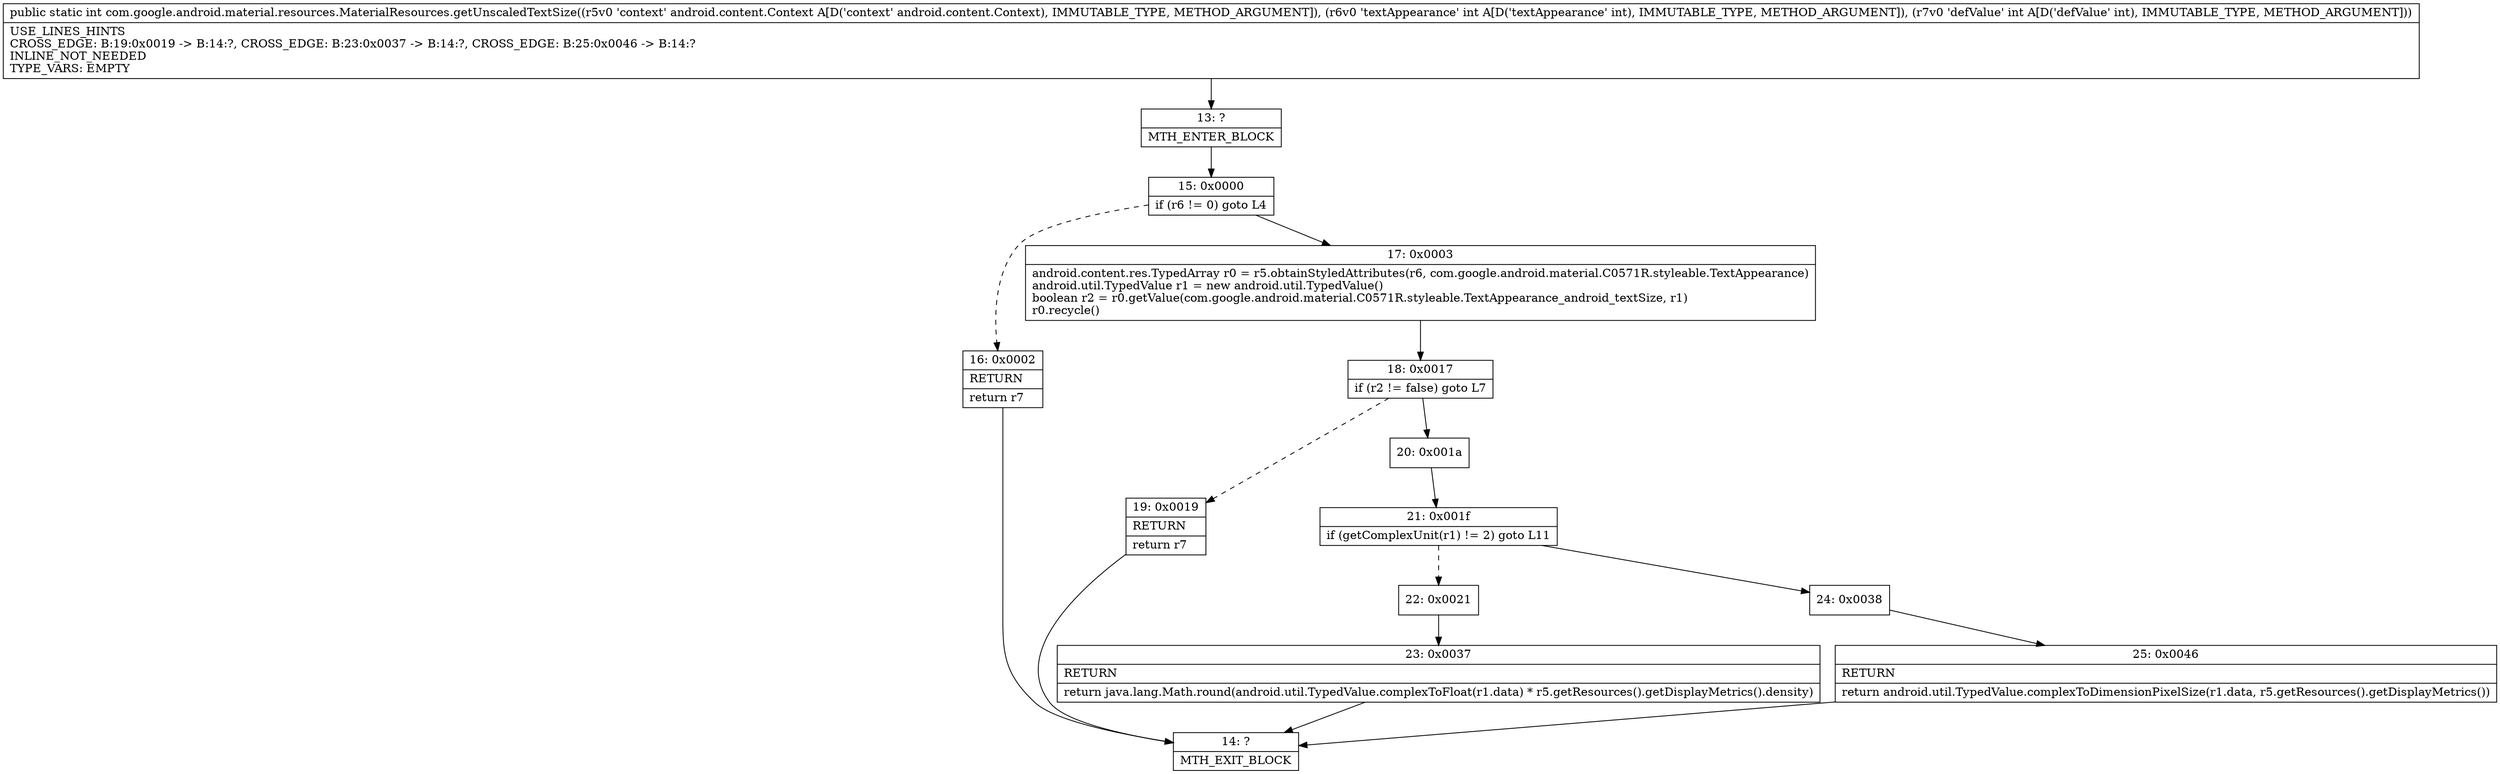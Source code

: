 digraph "CFG forcom.google.android.material.resources.MaterialResources.getUnscaledTextSize(Landroid\/content\/Context;II)I" {
Node_13 [shape=record,label="{13\:\ ?|MTH_ENTER_BLOCK\l}"];
Node_15 [shape=record,label="{15\:\ 0x0000|if (r6 != 0) goto L4\l}"];
Node_16 [shape=record,label="{16\:\ 0x0002|RETURN\l|return r7\l}"];
Node_14 [shape=record,label="{14\:\ ?|MTH_EXIT_BLOCK\l}"];
Node_17 [shape=record,label="{17\:\ 0x0003|android.content.res.TypedArray r0 = r5.obtainStyledAttributes(r6, com.google.android.material.C0571R.styleable.TextAppearance)\landroid.util.TypedValue r1 = new android.util.TypedValue()\lboolean r2 = r0.getValue(com.google.android.material.C0571R.styleable.TextAppearance_android_textSize, r1)\lr0.recycle()\l}"];
Node_18 [shape=record,label="{18\:\ 0x0017|if (r2 != false) goto L7\l}"];
Node_19 [shape=record,label="{19\:\ 0x0019|RETURN\l|return r7\l}"];
Node_20 [shape=record,label="{20\:\ 0x001a}"];
Node_21 [shape=record,label="{21\:\ 0x001f|if (getComplexUnit(r1) != 2) goto L11\l}"];
Node_22 [shape=record,label="{22\:\ 0x0021}"];
Node_23 [shape=record,label="{23\:\ 0x0037|RETURN\l|return java.lang.Math.round(android.util.TypedValue.complexToFloat(r1.data) * r5.getResources().getDisplayMetrics().density)\l}"];
Node_24 [shape=record,label="{24\:\ 0x0038}"];
Node_25 [shape=record,label="{25\:\ 0x0046|RETURN\l|return android.util.TypedValue.complexToDimensionPixelSize(r1.data, r5.getResources().getDisplayMetrics())\l}"];
MethodNode[shape=record,label="{public static int com.google.android.material.resources.MaterialResources.getUnscaledTextSize((r5v0 'context' android.content.Context A[D('context' android.content.Context), IMMUTABLE_TYPE, METHOD_ARGUMENT]), (r6v0 'textAppearance' int A[D('textAppearance' int), IMMUTABLE_TYPE, METHOD_ARGUMENT]), (r7v0 'defValue' int A[D('defValue' int), IMMUTABLE_TYPE, METHOD_ARGUMENT]))  | USE_LINES_HINTS\lCROSS_EDGE: B:19:0x0019 \-\> B:14:?, CROSS_EDGE: B:23:0x0037 \-\> B:14:?, CROSS_EDGE: B:25:0x0046 \-\> B:14:?\lINLINE_NOT_NEEDED\lTYPE_VARS: EMPTY\l}"];
MethodNode -> Node_13;Node_13 -> Node_15;
Node_15 -> Node_16[style=dashed];
Node_15 -> Node_17;
Node_16 -> Node_14;
Node_17 -> Node_18;
Node_18 -> Node_19[style=dashed];
Node_18 -> Node_20;
Node_19 -> Node_14;
Node_20 -> Node_21;
Node_21 -> Node_22[style=dashed];
Node_21 -> Node_24;
Node_22 -> Node_23;
Node_23 -> Node_14;
Node_24 -> Node_25;
Node_25 -> Node_14;
}

